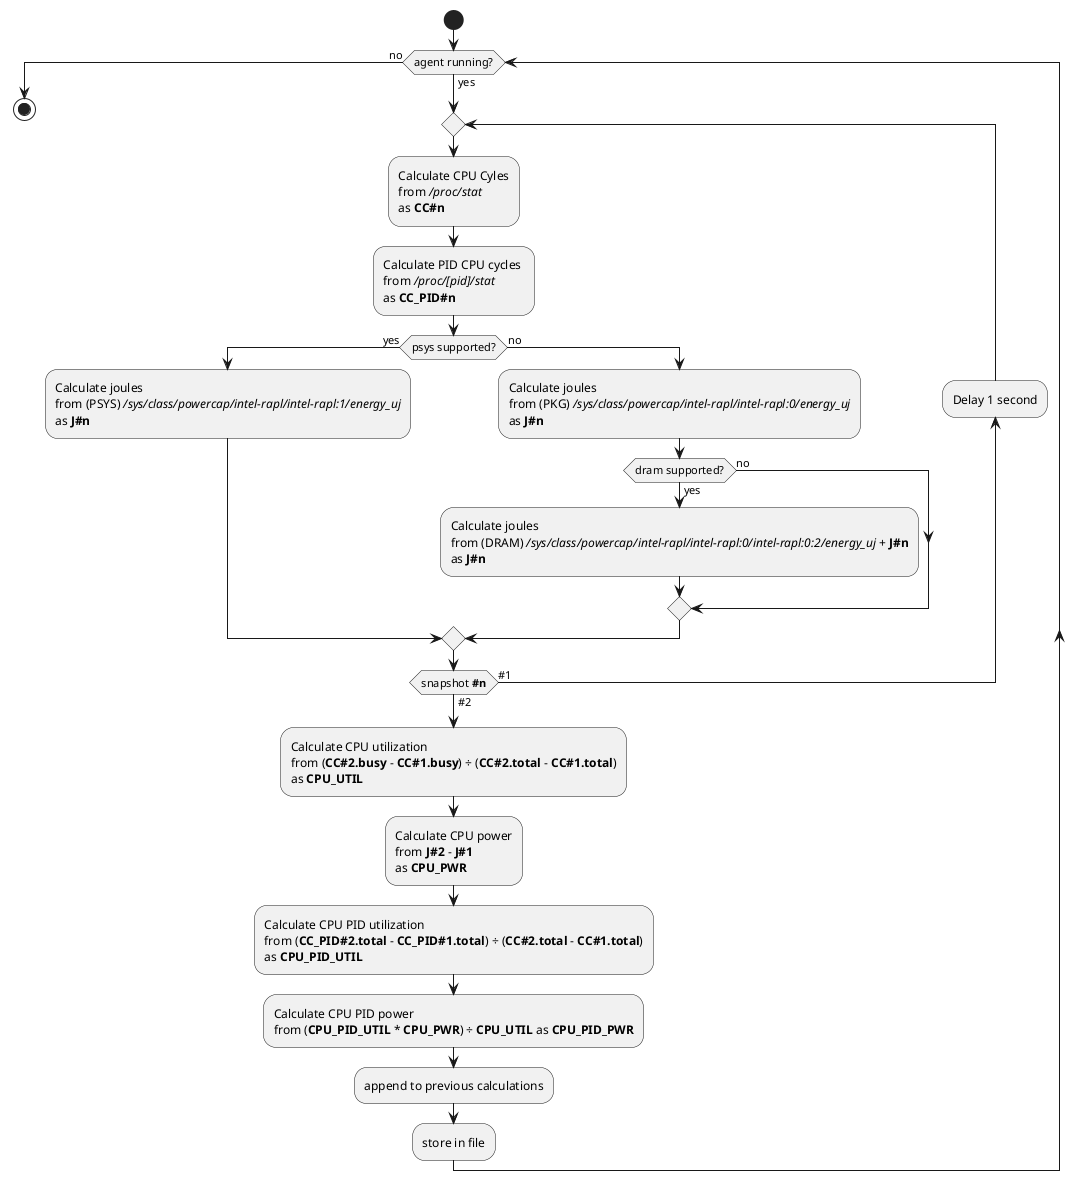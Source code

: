 @startuml
!ccy = "Calculate CPU Cyles\nfrom ///proc/stat//\nas **CC#n**"
!ccypid = "Calculate PID CPU cycles \nfrom ///proc/[pid]/stat//\nas **CC_PID#n**"
!raplpkg = "Calculate joules \nfrom (PKG) ///sys/class/powercap/intel-rapl/intel-rapl:0/energy_uj//\nas **J#n**"
!rapldram = "Calculate joules \nfrom (DRAM) ///sys/class/powercap/intel-rapl/intel-rapl:0/intel-rapl:0:2/energy_uj// + **J#n**\nas **J#n**"
!raplpsys = "Calculate joules \nfrom (PSYS) ///sys/class/powercap/intel-rapl/intel-rapl:1/energy_uj//\nas **J#n**"
!cpuutil = "Calculate CPU utilization\nfrom (**CC#2.busy** - **CC#1.busy**) ÷ (**CC#2.total** - **CC#1.total**)\nas **CPU_UTIL**"
!cpupwr = "Calculate CPU power\nfrom **J#2** - **J#1**\nas **CPU_PWR**"
!cpupidutil = "Calculate CPU PID utilization\nfrom (**CC_PID#2.total** - **CC_PID#1.total**) ÷ (**CC#2.total** - **CC#1.total**)\nas **CPU_PID_UTIL**"
!cpupidpwr = "Calculate CPU PID power\nfrom (**CPU_PID_UTIL** * **CPU_PWR**) ÷ **CPU_UTIL** as **CPU_PID_PWR**"
!store = "store in file"
!append = "append to previous calculations"
start

while (agent running?) is (yes)
repeat
:ccy;
:ccypid;

if (psys supported?) then (yes)
  :raplpsys;
else (no)
  :raplpkg;
  if (dram supported?) then (yes)
     :rapldram;
  else (no)
  endif
endif

backward:Delay 1 second;
repeat while (snapshot **#n**) is (~#1) not (~#2)

:cpuutil;
:cpupwr;
:cpupidutil;
:cpupidpwr;
:append;
:store;
endwhile(no)


stop

@enduml
